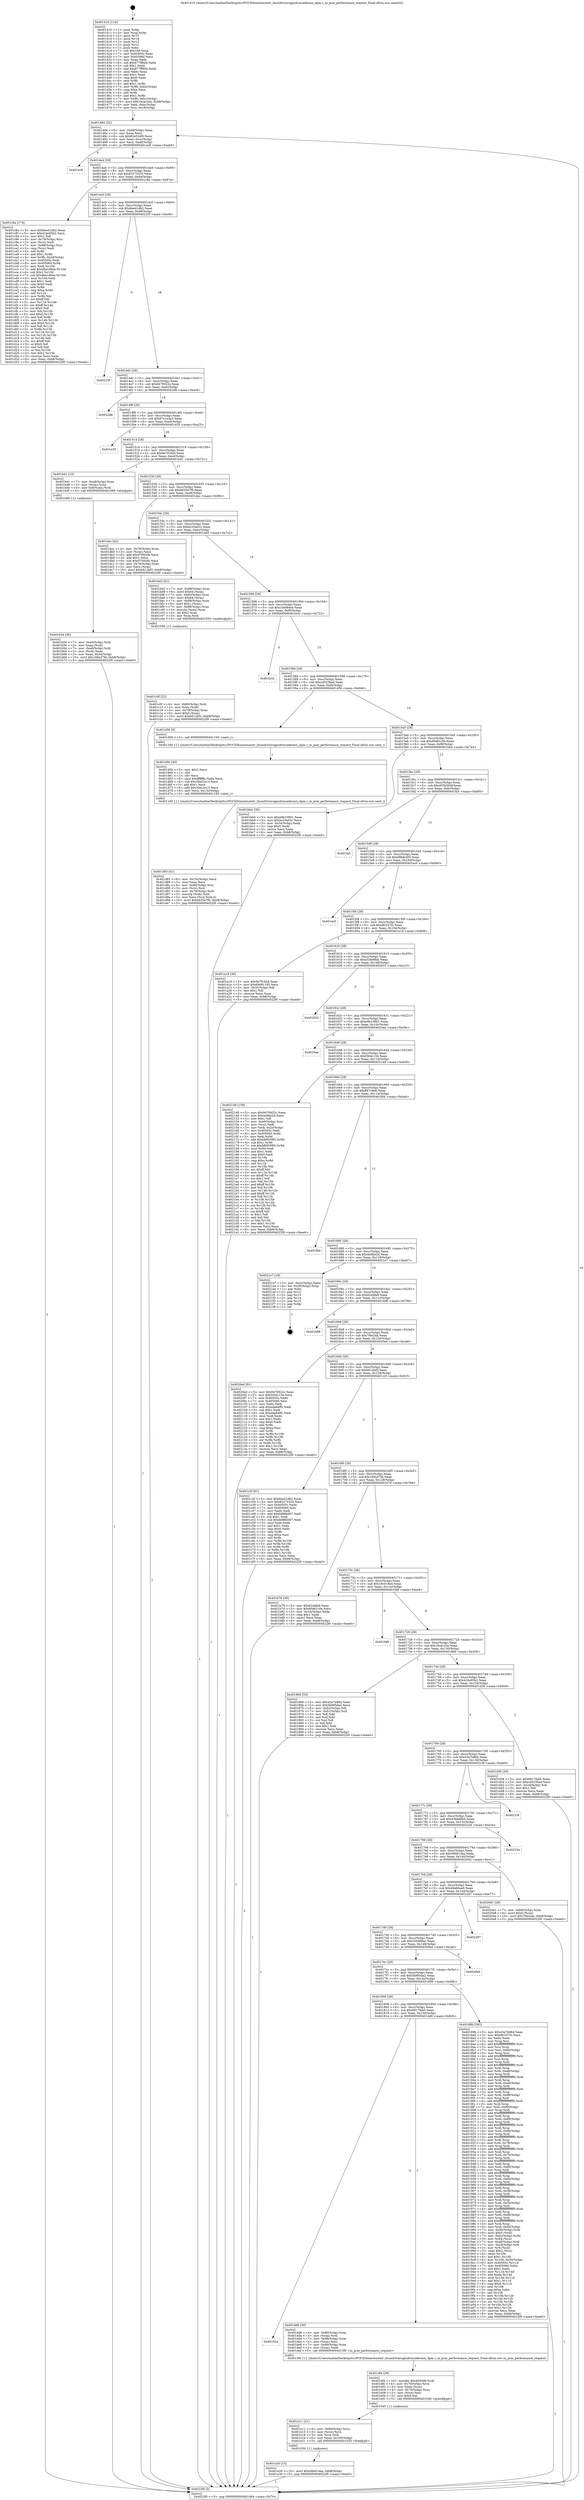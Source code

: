 digraph "0x401410" {
  label = "0x401410 (/mnt/c/Users/mathe/Desktop/tcc/POCII/binaries/extr_linuxdriversgpudrmradeonni_dpm.c_ni_pcie_performance_request_Final-ollvm.out::main(0))"
  labelloc = "t"
  node[shape=record]

  Entry [label="",width=0.3,height=0.3,shape=circle,fillcolor=black,style=filled]
  "0x401484" [label="{
     0x401484 [32]\l
     | [instrs]\l
     &nbsp;&nbsp;0x401484 \<+6\>: mov -0xb8(%rbp),%eax\l
     &nbsp;&nbsp;0x40148a \<+2\>: mov %eax,%ecx\l
     &nbsp;&nbsp;0x40148c \<+6\>: sub $0x82a534f0,%ecx\l
     &nbsp;&nbsp;0x401492 \<+6\>: mov %eax,-0xcc(%rbp)\l
     &nbsp;&nbsp;0x401498 \<+6\>: mov %ecx,-0xd0(%rbp)\l
     &nbsp;&nbsp;0x40149e \<+6\>: je 0000000000401ec8 \<main+0xab8\>\l
  }"]
  "0x401ec8" [label="{
     0x401ec8\l
  }", style=dashed]
  "0x4014a4" [label="{
     0x4014a4 [28]\l
     | [instrs]\l
     &nbsp;&nbsp;0x4014a4 \<+5\>: jmp 00000000004014a9 \<main+0x99\>\l
     &nbsp;&nbsp;0x4014a9 \<+6\>: mov -0xcc(%rbp),%eax\l
     &nbsp;&nbsp;0x4014af \<+5\>: sub $0x83275333,%eax\l
     &nbsp;&nbsp;0x4014b4 \<+6\>: mov %eax,-0xd4(%rbp)\l
     &nbsp;&nbsp;0x4014ba \<+6\>: je 0000000000401c8a \<main+0x87a\>\l
  }"]
  Exit [label="",width=0.3,height=0.3,shape=circle,fillcolor=black,style=filled,peripheries=2]
  "0x401c8a" [label="{
     0x401c8a [174]\l
     | [instrs]\l
     &nbsp;&nbsp;0x401c8a \<+5\>: mov $0x8ee41db2,%eax\l
     &nbsp;&nbsp;0x401c8f \<+5\>: mov $0x424e95b2,%ecx\l
     &nbsp;&nbsp;0x401c94 \<+2\>: mov $0x1,%dl\l
     &nbsp;&nbsp;0x401c96 \<+4\>: mov -0x78(%rbp),%rsi\l
     &nbsp;&nbsp;0x401c9a \<+2\>: mov (%rsi),%edi\l
     &nbsp;&nbsp;0x401c9c \<+7\>: mov -0x88(%rbp),%rsi\l
     &nbsp;&nbsp;0x401ca3 \<+2\>: cmp (%rsi),%edi\l
     &nbsp;&nbsp;0x401ca5 \<+4\>: setl %r8b\l
     &nbsp;&nbsp;0x401ca9 \<+4\>: and $0x1,%r8b\l
     &nbsp;&nbsp;0x401cad \<+4\>: mov %r8b,-0x2d(%rbp)\l
     &nbsp;&nbsp;0x401cb1 \<+7\>: mov 0x40505c,%edi\l
     &nbsp;&nbsp;0x401cb8 \<+8\>: mov 0x405060,%r9d\l
     &nbsp;&nbsp;0x401cc0 \<+3\>: mov %edi,%r10d\l
     &nbsp;&nbsp;0x401cc3 \<+7\>: add $0xdbe1d6ee,%r10d\l
     &nbsp;&nbsp;0x401cca \<+4\>: sub $0x1,%r10d\l
     &nbsp;&nbsp;0x401cce \<+7\>: sub $0xdbe1d6ee,%r10d\l
     &nbsp;&nbsp;0x401cd5 \<+4\>: imul %r10d,%edi\l
     &nbsp;&nbsp;0x401cd9 \<+3\>: and $0x1,%edi\l
     &nbsp;&nbsp;0x401cdc \<+3\>: cmp $0x0,%edi\l
     &nbsp;&nbsp;0x401cdf \<+4\>: sete %r8b\l
     &nbsp;&nbsp;0x401ce3 \<+4\>: cmp $0xa,%r9d\l
     &nbsp;&nbsp;0x401ce7 \<+4\>: setl %r11b\l
     &nbsp;&nbsp;0x401ceb \<+3\>: mov %r8b,%bl\l
     &nbsp;&nbsp;0x401cee \<+3\>: xor $0xff,%bl\l
     &nbsp;&nbsp;0x401cf1 \<+3\>: mov %r11b,%r14b\l
     &nbsp;&nbsp;0x401cf4 \<+4\>: xor $0xff,%r14b\l
     &nbsp;&nbsp;0x401cf8 \<+3\>: xor $0x0,%dl\l
     &nbsp;&nbsp;0x401cfb \<+3\>: mov %bl,%r15b\l
     &nbsp;&nbsp;0x401cfe \<+4\>: and $0x0,%r15b\l
     &nbsp;&nbsp;0x401d02 \<+3\>: and %dl,%r8b\l
     &nbsp;&nbsp;0x401d05 \<+3\>: mov %r14b,%r12b\l
     &nbsp;&nbsp;0x401d08 \<+4\>: and $0x0,%r12b\l
     &nbsp;&nbsp;0x401d0c \<+3\>: and %dl,%r11b\l
     &nbsp;&nbsp;0x401d0f \<+3\>: or %r8b,%r15b\l
     &nbsp;&nbsp;0x401d12 \<+3\>: or %r11b,%r12b\l
     &nbsp;&nbsp;0x401d15 \<+3\>: xor %r12b,%r15b\l
     &nbsp;&nbsp;0x401d18 \<+3\>: or %r14b,%bl\l
     &nbsp;&nbsp;0x401d1b \<+3\>: xor $0xff,%bl\l
     &nbsp;&nbsp;0x401d1e \<+3\>: or $0x0,%dl\l
     &nbsp;&nbsp;0x401d21 \<+2\>: and %dl,%bl\l
     &nbsp;&nbsp;0x401d23 \<+3\>: or %bl,%r15b\l
     &nbsp;&nbsp;0x401d26 \<+4\>: test $0x1,%r15b\l
     &nbsp;&nbsp;0x401d2a \<+3\>: cmovne %ecx,%eax\l
     &nbsp;&nbsp;0x401d2d \<+6\>: mov %eax,-0xb8(%rbp)\l
     &nbsp;&nbsp;0x401d33 \<+5\>: jmp 00000000004022f0 \<main+0xee0\>\l
  }"]
  "0x4014c0" [label="{
     0x4014c0 [28]\l
     | [instrs]\l
     &nbsp;&nbsp;0x4014c0 \<+5\>: jmp 00000000004014c5 \<main+0xb5\>\l
     &nbsp;&nbsp;0x4014c5 \<+6\>: mov -0xcc(%rbp),%eax\l
     &nbsp;&nbsp;0x4014cb \<+5\>: sub $0x8ee41db2,%eax\l
     &nbsp;&nbsp;0x4014d0 \<+6\>: mov %eax,-0xd8(%rbp)\l
     &nbsp;&nbsp;0x4014d6 \<+6\>: je 000000000040225f \<main+0xe4f\>\l
  }"]
  "0x401e26" [label="{
     0x401e26 [15]\l
     | [instrs]\l
     &nbsp;&nbsp;0x401e26 \<+10\>: movl $0x48b614aa,-0xb8(%rbp)\l
     &nbsp;&nbsp;0x401e30 \<+5\>: jmp 00000000004022f0 \<main+0xee0\>\l
  }"]
  "0x40225f" [label="{
     0x40225f\l
  }", style=dashed]
  "0x4014dc" [label="{
     0x4014dc [28]\l
     | [instrs]\l
     &nbsp;&nbsp;0x4014dc \<+5\>: jmp 00000000004014e1 \<main+0xd1\>\l
     &nbsp;&nbsp;0x4014e1 \<+6\>: mov -0xcc(%rbp),%eax\l
     &nbsp;&nbsp;0x4014e7 \<+5\>: sub $0x9476922c,%eax\l
     &nbsp;&nbsp;0x4014ec \<+6\>: mov %eax,-0xdc(%rbp)\l
     &nbsp;&nbsp;0x4014f2 \<+6\>: je 00000000004022d8 \<main+0xec8\>\l
  }"]
  "0x401e11" [label="{
     0x401e11 [21]\l
     | [instrs]\l
     &nbsp;&nbsp;0x401e11 \<+4\>: mov -0x80(%rbp),%rcx\l
     &nbsp;&nbsp;0x401e15 \<+3\>: mov (%rcx),%rcx\l
     &nbsp;&nbsp;0x401e18 \<+3\>: mov %rcx,%rdi\l
     &nbsp;&nbsp;0x401e1b \<+6\>: mov %eax,-0x160(%rbp)\l
     &nbsp;&nbsp;0x401e21 \<+5\>: call 0000000000401030 \<free@plt\>\l
     | [calls]\l
     &nbsp;&nbsp;0x401030 \{1\} (unknown)\l
  }"]
  "0x4022d8" [label="{
     0x4022d8\l
  }", style=dashed]
  "0x4014f8" [label="{
     0x4014f8 [28]\l
     | [instrs]\l
     &nbsp;&nbsp;0x4014f8 \<+5\>: jmp 00000000004014fd \<main+0xed\>\l
     &nbsp;&nbsp;0x4014fd \<+6\>: mov -0xcc(%rbp),%eax\l
     &nbsp;&nbsp;0x401503 \<+5\>: sub $0x97e1e4a3,%eax\l
     &nbsp;&nbsp;0x401508 \<+6\>: mov %eax,-0xe0(%rbp)\l
     &nbsp;&nbsp;0x40150e \<+6\>: je 0000000000401e35 \<main+0xa25\>\l
  }"]
  "0x401df4" [label="{
     0x401df4 [29]\l
     | [instrs]\l
     &nbsp;&nbsp;0x401df4 \<+10\>: movabs $0x4030d6,%rdi\l
     &nbsp;&nbsp;0x401dfe \<+4\>: mov -0x70(%rbp),%rcx\l
     &nbsp;&nbsp;0x401e02 \<+2\>: mov %eax,(%rcx)\l
     &nbsp;&nbsp;0x401e04 \<+4\>: mov -0x70(%rbp),%rcx\l
     &nbsp;&nbsp;0x401e08 \<+2\>: mov (%rcx),%esi\l
     &nbsp;&nbsp;0x401e0a \<+2\>: mov $0x0,%al\l
     &nbsp;&nbsp;0x401e0c \<+5\>: call 0000000000401040 \<printf@plt\>\l
     | [calls]\l
     &nbsp;&nbsp;0x401040 \{1\} (unknown)\l
  }"]
  "0x401e35" [label="{
     0x401e35\l
  }", style=dashed]
  "0x401514" [label="{
     0x401514 [28]\l
     | [instrs]\l
     &nbsp;&nbsp;0x401514 \<+5\>: jmp 0000000000401519 \<main+0x109\>\l
     &nbsp;&nbsp;0x401519 \<+6\>: mov -0xcc(%rbp),%eax\l
     &nbsp;&nbsp;0x40151f \<+5\>: sub $0x9e7f182d,%eax\l
     &nbsp;&nbsp;0x401524 \<+6\>: mov %eax,-0xe4(%rbp)\l
     &nbsp;&nbsp;0x40152a \<+6\>: je 0000000000401b41 \<main+0x731\>\l
  }"]
  "0x401824" [label="{
     0x401824\l
  }", style=dashed]
  "0x401b41" [label="{
     0x401b41 [19]\l
     | [instrs]\l
     &nbsp;&nbsp;0x401b41 \<+7\>: mov -0xa8(%rbp),%rax\l
     &nbsp;&nbsp;0x401b48 \<+3\>: mov (%rax),%rax\l
     &nbsp;&nbsp;0x401b4b \<+4\>: mov 0x8(%rax),%rdi\l
     &nbsp;&nbsp;0x401b4f \<+5\>: call 0000000000401060 \<atoi@plt\>\l
     | [calls]\l
     &nbsp;&nbsp;0x401060 \{1\} (unknown)\l
  }"]
  "0x401530" [label="{
     0x401530 [28]\l
     | [instrs]\l
     &nbsp;&nbsp;0x401530 \<+5\>: jmp 0000000000401535 \<main+0x125\>\l
     &nbsp;&nbsp;0x401535 \<+6\>: mov -0xcc(%rbp),%eax\l
     &nbsp;&nbsp;0x40153b \<+5\>: sub $0xb635a7f9,%eax\l
     &nbsp;&nbsp;0x401540 \<+6\>: mov %eax,-0xe8(%rbp)\l
     &nbsp;&nbsp;0x401546 \<+6\>: je 0000000000401dac \<main+0x99c\>\l
  }"]
  "0x401dd6" [label="{
     0x401dd6 [30]\l
     | [instrs]\l
     &nbsp;&nbsp;0x401dd6 \<+4\>: mov -0x80(%rbp),%rax\l
     &nbsp;&nbsp;0x401dda \<+3\>: mov (%rax),%rdi\l
     &nbsp;&nbsp;0x401ddd \<+7\>: mov -0x98(%rbp),%rax\l
     &nbsp;&nbsp;0x401de4 \<+2\>: mov (%rax),%esi\l
     &nbsp;&nbsp;0x401de6 \<+7\>: mov -0x90(%rbp),%rax\l
     &nbsp;&nbsp;0x401ded \<+2\>: mov (%rax),%edx\l
     &nbsp;&nbsp;0x401def \<+5\>: call 00000000004013f0 \<ni_pcie_performance_request\>\l
     | [calls]\l
     &nbsp;&nbsp;0x4013f0 \{1\} (/mnt/c/Users/mathe/Desktop/tcc/POCII/binaries/extr_linuxdriversgpudrmradeonni_dpm.c_ni_pcie_performance_request_Final-ollvm.out::ni_pcie_performance_request)\l
  }"]
  "0x401dac" [label="{
     0x401dac [42]\l
     | [instrs]\l
     &nbsp;&nbsp;0x401dac \<+4\>: mov -0x78(%rbp),%rax\l
     &nbsp;&nbsp;0x401db0 \<+2\>: mov (%rax),%ecx\l
     &nbsp;&nbsp;0x401db2 \<+6\>: add $0x9700c0b,%ecx\l
     &nbsp;&nbsp;0x401db8 \<+3\>: add $0x1,%ecx\l
     &nbsp;&nbsp;0x401dbb \<+6\>: sub $0x9700c0b,%ecx\l
     &nbsp;&nbsp;0x401dc1 \<+4\>: mov -0x78(%rbp),%rax\l
     &nbsp;&nbsp;0x401dc5 \<+2\>: mov %ecx,(%rax)\l
     &nbsp;&nbsp;0x401dc7 \<+10\>: movl $0xb612bf3,-0xb8(%rbp)\l
     &nbsp;&nbsp;0x401dd1 \<+5\>: jmp 00000000004022f0 \<main+0xee0\>\l
  }"]
  "0x40154c" [label="{
     0x40154c [28]\l
     | [instrs]\l
     &nbsp;&nbsp;0x40154c \<+5\>: jmp 0000000000401551 \<main+0x141\>\l
     &nbsp;&nbsp;0x401551 \<+6\>: mov -0xcc(%rbp),%eax\l
     &nbsp;&nbsp;0x401557 \<+5\>: sub $0xbc20a02c,%eax\l
     &nbsp;&nbsp;0x40155c \<+6\>: mov %eax,-0xec(%rbp)\l
     &nbsp;&nbsp;0x401562 \<+6\>: je 0000000000401bd2 \<main+0x7c2\>\l
  }"]
  "0x401d83" [label="{
     0x401d83 [41]\l
     | [instrs]\l
     &nbsp;&nbsp;0x401d83 \<+6\>: mov -0x15c(%rbp),%ecx\l
     &nbsp;&nbsp;0x401d89 \<+3\>: imul %eax,%ecx\l
     &nbsp;&nbsp;0x401d8c \<+4\>: mov -0x80(%rbp),%rsi\l
     &nbsp;&nbsp;0x401d90 \<+3\>: mov (%rsi),%rsi\l
     &nbsp;&nbsp;0x401d93 \<+4\>: mov -0x78(%rbp),%rdi\l
     &nbsp;&nbsp;0x401d97 \<+3\>: movslq (%rdi),%rdi\l
     &nbsp;&nbsp;0x401d9a \<+3\>: mov %ecx,(%rsi,%rdi,4)\l
     &nbsp;&nbsp;0x401d9d \<+10\>: movl $0xb635a7f9,-0xb8(%rbp)\l
     &nbsp;&nbsp;0x401da7 \<+5\>: jmp 00000000004022f0 \<main+0xee0\>\l
  }"]
  "0x401bd2" [label="{
     0x401bd2 [61]\l
     | [instrs]\l
     &nbsp;&nbsp;0x401bd2 \<+7\>: mov -0x98(%rbp),%rax\l
     &nbsp;&nbsp;0x401bd9 \<+6\>: movl $0x64,(%rax)\l
     &nbsp;&nbsp;0x401bdf \<+7\>: mov -0x90(%rbp),%rax\l
     &nbsp;&nbsp;0x401be6 \<+6\>: movl $0x64,(%rax)\l
     &nbsp;&nbsp;0x401bec \<+7\>: mov -0x88(%rbp),%rax\l
     &nbsp;&nbsp;0x401bf3 \<+6\>: movl $0x1,(%rax)\l
     &nbsp;&nbsp;0x401bf9 \<+7\>: mov -0x88(%rbp),%rax\l
     &nbsp;&nbsp;0x401c00 \<+3\>: movslq (%rax),%rax\l
     &nbsp;&nbsp;0x401c03 \<+4\>: shl $0x2,%rax\l
     &nbsp;&nbsp;0x401c07 \<+3\>: mov %rax,%rdi\l
     &nbsp;&nbsp;0x401c0a \<+5\>: call 0000000000401050 \<malloc@plt\>\l
     | [calls]\l
     &nbsp;&nbsp;0x401050 \{1\} (unknown)\l
  }"]
  "0x401568" [label="{
     0x401568 [28]\l
     | [instrs]\l
     &nbsp;&nbsp;0x401568 \<+5\>: jmp 000000000040156d \<main+0x15d\>\l
     &nbsp;&nbsp;0x40156d \<+6\>: mov -0xcc(%rbp),%eax\l
     &nbsp;&nbsp;0x401573 \<+5\>: sub $0xc3d084ee,%eax\l
     &nbsp;&nbsp;0x401578 \<+6\>: mov %eax,-0xf0(%rbp)\l
     &nbsp;&nbsp;0x40157e \<+6\>: je 0000000000401b32 \<main+0x722\>\l
  }"]
  "0x401d5b" [label="{
     0x401d5b [40]\l
     | [instrs]\l
     &nbsp;&nbsp;0x401d5b \<+5\>: mov $0x2,%ecx\l
     &nbsp;&nbsp;0x401d60 \<+1\>: cltd\l
     &nbsp;&nbsp;0x401d61 \<+2\>: idiv %ecx\l
     &nbsp;&nbsp;0x401d63 \<+6\>: imul $0xfffffffe,%edx,%ecx\l
     &nbsp;&nbsp;0x401d69 \<+6\>: sub $0x30ec2e13,%ecx\l
     &nbsp;&nbsp;0x401d6f \<+3\>: add $0x1,%ecx\l
     &nbsp;&nbsp;0x401d72 \<+6\>: add $0x30ec2e13,%ecx\l
     &nbsp;&nbsp;0x401d78 \<+6\>: mov %ecx,-0x15c(%rbp)\l
     &nbsp;&nbsp;0x401d7e \<+5\>: call 0000000000401160 \<next_i\>\l
     | [calls]\l
     &nbsp;&nbsp;0x401160 \{1\} (/mnt/c/Users/mathe/Desktop/tcc/POCII/binaries/extr_linuxdriversgpudrmradeonni_dpm.c_ni_pcie_performance_request_Final-ollvm.out::next_i)\l
  }"]
  "0x401b32" [label="{
     0x401b32\l
  }", style=dashed]
  "0x401584" [label="{
     0x401584 [28]\l
     | [instrs]\l
     &nbsp;&nbsp;0x401584 \<+5\>: jmp 0000000000401589 \<main+0x179\>\l
     &nbsp;&nbsp;0x401589 \<+6\>: mov -0xcc(%rbp),%eax\l
     &nbsp;&nbsp;0x40158f \<+5\>: sub $0xcd5236a4,%eax\l
     &nbsp;&nbsp;0x401594 \<+6\>: mov %eax,-0xf4(%rbp)\l
     &nbsp;&nbsp;0x40159a \<+6\>: je 0000000000401d56 \<main+0x946\>\l
  }"]
  "0x401c0f" [label="{
     0x401c0f [32]\l
     | [instrs]\l
     &nbsp;&nbsp;0x401c0f \<+4\>: mov -0x80(%rbp),%rdi\l
     &nbsp;&nbsp;0x401c13 \<+3\>: mov %rax,(%rdi)\l
     &nbsp;&nbsp;0x401c16 \<+4\>: mov -0x78(%rbp),%rax\l
     &nbsp;&nbsp;0x401c1a \<+6\>: movl $0x0,(%rax)\l
     &nbsp;&nbsp;0x401c20 \<+10\>: movl $0xb612bf3,-0xb8(%rbp)\l
     &nbsp;&nbsp;0x401c2a \<+5\>: jmp 00000000004022f0 \<main+0xee0\>\l
  }"]
  "0x401d56" [label="{
     0x401d56 [5]\l
     | [instrs]\l
     &nbsp;&nbsp;0x401d56 \<+5\>: call 0000000000401160 \<next_i\>\l
     | [calls]\l
     &nbsp;&nbsp;0x401160 \{1\} (/mnt/c/Users/mathe/Desktop/tcc/POCII/binaries/extr_linuxdriversgpudrmradeonni_dpm.c_ni_pcie_performance_request_Final-ollvm.out::next_i)\l
  }"]
  "0x4015a0" [label="{
     0x4015a0 [28]\l
     | [instrs]\l
     &nbsp;&nbsp;0x4015a0 \<+5\>: jmp 00000000004015a5 \<main+0x195\>\l
     &nbsp;&nbsp;0x4015a5 \<+6\>: mov -0xcc(%rbp),%eax\l
     &nbsp;&nbsp;0x4015ab \<+5\>: sub $0xd0d61c0e,%eax\l
     &nbsp;&nbsp;0x4015b0 \<+6\>: mov %eax,-0xf8(%rbp)\l
     &nbsp;&nbsp;0x4015b6 \<+6\>: je 0000000000401bb4 \<main+0x7a4\>\l
  }"]
  "0x401b54" [label="{
     0x401b54 [36]\l
     | [instrs]\l
     &nbsp;&nbsp;0x401b54 \<+7\>: mov -0xa0(%rbp),%rdi\l
     &nbsp;&nbsp;0x401b5b \<+2\>: mov %eax,(%rdi)\l
     &nbsp;&nbsp;0x401b5d \<+7\>: mov -0xa0(%rbp),%rdi\l
     &nbsp;&nbsp;0x401b64 \<+2\>: mov (%rdi),%eax\l
     &nbsp;&nbsp;0x401b66 \<+3\>: mov %eax,-0x34(%rbp)\l
     &nbsp;&nbsp;0x401b69 \<+10\>: movl $0x168a37fd,-0xb8(%rbp)\l
     &nbsp;&nbsp;0x401b73 \<+5\>: jmp 00000000004022f0 \<main+0xee0\>\l
  }"]
  "0x401bb4" [label="{
     0x401bb4 [30]\l
     | [instrs]\l
     &nbsp;&nbsp;0x401bb4 \<+5\>: mov $0xe9b10801,%eax\l
     &nbsp;&nbsp;0x401bb9 \<+5\>: mov $0xbc20a02c,%ecx\l
     &nbsp;&nbsp;0x401bbe \<+3\>: mov -0x34(%rbp),%edx\l
     &nbsp;&nbsp;0x401bc1 \<+3\>: cmp $0x0,%edx\l
     &nbsp;&nbsp;0x401bc4 \<+3\>: cmove %ecx,%eax\l
     &nbsp;&nbsp;0x401bc7 \<+6\>: mov %eax,-0xb8(%rbp)\l
     &nbsp;&nbsp;0x401bcd \<+5\>: jmp 00000000004022f0 \<main+0xee0\>\l
  }"]
  "0x4015bc" [label="{
     0x4015bc [28]\l
     | [instrs]\l
     &nbsp;&nbsp;0x4015bc \<+5\>: jmp 00000000004015c1 \<main+0x1b1\>\l
     &nbsp;&nbsp;0x4015c1 \<+6\>: mov -0xcc(%rbp),%eax\l
     &nbsp;&nbsp;0x4015c7 \<+5\>: sub $0xd55b504f,%eax\l
     &nbsp;&nbsp;0x4015cc \<+6\>: mov %eax,-0xfc(%rbp)\l
     &nbsp;&nbsp;0x4015d2 \<+6\>: je 0000000000401fa5 \<main+0xb95\>\l
  }"]
  "0x401808" [label="{
     0x401808 [28]\l
     | [instrs]\l
     &nbsp;&nbsp;0x401808 \<+5\>: jmp 000000000040180d \<main+0x3fd\>\l
     &nbsp;&nbsp;0x40180d \<+6\>: mov -0xcc(%rbp),%eax\l
     &nbsp;&nbsp;0x401813 \<+5\>: sub $0x6917feb0,%eax\l
     &nbsp;&nbsp;0x401818 \<+6\>: mov %eax,-0x150(%rbp)\l
     &nbsp;&nbsp;0x40181e \<+6\>: je 0000000000401dd6 \<main+0x9c6\>\l
  }"]
  "0x401fa5" [label="{
     0x401fa5\l
  }", style=dashed]
  "0x4015d8" [label="{
     0x4015d8 [28]\l
     | [instrs]\l
     &nbsp;&nbsp;0x4015d8 \<+5\>: jmp 00000000004015dd \<main+0x1cd\>\l
     &nbsp;&nbsp;0x4015dd \<+6\>: mov -0xcc(%rbp),%eax\l
     &nbsp;&nbsp;0x4015e3 \<+5\>: sub $0xd8bfe305,%eax\l
     &nbsp;&nbsp;0x4015e8 \<+6\>: mov %eax,-0x100(%rbp)\l
     &nbsp;&nbsp;0x4015ee \<+6\>: je 0000000000401ac0 \<main+0x6b0\>\l
  }"]
  "0x40189b" [label="{
     0x40189b [382]\l
     | [instrs]\l
     &nbsp;&nbsp;0x40189b \<+5\>: mov $0x43a7b884,%eax\l
     &nbsp;&nbsp;0x4018a0 \<+5\>: mov $0xdfc257fc,%ecx\l
     &nbsp;&nbsp;0x4018a5 \<+2\>: xor %edx,%edx\l
     &nbsp;&nbsp;0x4018a7 \<+3\>: mov %rsp,%rsi\l
     &nbsp;&nbsp;0x4018aa \<+4\>: add $0xfffffffffffffff0,%rsi\l
     &nbsp;&nbsp;0x4018ae \<+3\>: mov %rsi,%rsp\l
     &nbsp;&nbsp;0x4018b1 \<+7\>: mov %rsi,-0xb0(%rbp)\l
     &nbsp;&nbsp;0x4018b8 \<+3\>: mov %rsp,%rsi\l
     &nbsp;&nbsp;0x4018bb \<+4\>: add $0xfffffffffffffff0,%rsi\l
     &nbsp;&nbsp;0x4018bf \<+3\>: mov %rsi,%rsp\l
     &nbsp;&nbsp;0x4018c2 \<+3\>: mov %rsp,%rdi\l
     &nbsp;&nbsp;0x4018c5 \<+4\>: add $0xfffffffffffffff0,%rdi\l
     &nbsp;&nbsp;0x4018c9 \<+3\>: mov %rdi,%rsp\l
     &nbsp;&nbsp;0x4018cc \<+7\>: mov %rdi,-0xa8(%rbp)\l
     &nbsp;&nbsp;0x4018d3 \<+3\>: mov %rsp,%rdi\l
     &nbsp;&nbsp;0x4018d6 \<+4\>: add $0xfffffffffffffff0,%rdi\l
     &nbsp;&nbsp;0x4018da \<+3\>: mov %rdi,%rsp\l
     &nbsp;&nbsp;0x4018dd \<+7\>: mov %rdi,-0xa0(%rbp)\l
     &nbsp;&nbsp;0x4018e4 \<+3\>: mov %rsp,%rdi\l
     &nbsp;&nbsp;0x4018e7 \<+4\>: add $0xfffffffffffffff0,%rdi\l
     &nbsp;&nbsp;0x4018eb \<+3\>: mov %rdi,%rsp\l
     &nbsp;&nbsp;0x4018ee \<+7\>: mov %rdi,-0x98(%rbp)\l
     &nbsp;&nbsp;0x4018f5 \<+3\>: mov %rsp,%rdi\l
     &nbsp;&nbsp;0x4018f8 \<+4\>: add $0xfffffffffffffff0,%rdi\l
     &nbsp;&nbsp;0x4018fc \<+3\>: mov %rdi,%rsp\l
     &nbsp;&nbsp;0x4018ff \<+7\>: mov %rdi,-0x90(%rbp)\l
     &nbsp;&nbsp;0x401906 \<+3\>: mov %rsp,%rdi\l
     &nbsp;&nbsp;0x401909 \<+4\>: add $0xfffffffffffffff0,%rdi\l
     &nbsp;&nbsp;0x40190d \<+3\>: mov %rdi,%rsp\l
     &nbsp;&nbsp;0x401910 \<+7\>: mov %rdi,-0x88(%rbp)\l
     &nbsp;&nbsp;0x401917 \<+3\>: mov %rsp,%rdi\l
     &nbsp;&nbsp;0x40191a \<+4\>: add $0xfffffffffffffff0,%rdi\l
     &nbsp;&nbsp;0x40191e \<+3\>: mov %rdi,%rsp\l
     &nbsp;&nbsp;0x401921 \<+4\>: mov %rdi,-0x80(%rbp)\l
     &nbsp;&nbsp;0x401925 \<+3\>: mov %rsp,%rdi\l
     &nbsp;&nbsp;0x401928 \<+4\>: add $0xfffffffffffffff0,%rdi\l
     &nbsp;&nbsp;0x40192c \<+3\>: mov %rdi,%rsp\l
     &nbsp;&nbsp;0x40192f \<+4\>: mov %rdi,-0x78(%rbp)\l
     &nbsp;&nbsp;0x401933 \<+3\>: mov %rsp,%rdi\l
     &nbsp;&nbsp;0x401936 \<+4\>: add $0xfffffffffffffff0,%rdi\l
     &nbsp;&nbsp;0x40193a \<+3\>: mov %rdi,%rsp\l
     &nbsp;&nbsp;0x40193d \<+4\>: mov %rdi,-0x70(%rbp)\l
     &nbsp;&nbsp;0x401941 \<+3\>: mov %rsp,%rdi\l
     &nbsp;&nbsp;0x401944 \<+4\>: add $0xfffffffffffffff0,%rdi\l
     &nbsp;&nbsp;0x401948 \<+3\>: mov %rdi,%rsp\l
     &nbsp;&nbsp;0x40194b \<+4\>: mov %rdi,-0x68(%rbp)\l
     &nbsp;&nbsp;0x40194f \<+3\>: mov %rsp,%rdi\l
     &nbsp;&nbsp;0x401952 \<+4\>: add $0xfffffffffffffff0,%rdi\l
     &nbsp;&nbsp;0x401956 \<+3\>: mov %rdi,%rsp\l
     &nbsp;&nbsp;0x401959 \<+4\>: mov %rdi,-0x60(%rbp)\l
     &nbsp;&nbsp;0x40195d \<+3\>: mov %rsp,%rdi\l
     &nbsp;&nbsp;0x401960 \<+4\>: add $0xfffffffffffffff0,%rdi\l
     &nbsp;&nbsp;0x401964 \<+3\>: mov %rdi,%rsp\l
     &nbsp;&nbsp;0x401967 \<+4\>: mov %rdi,-0x58(%rbp)\l
     &nbsp;&nbsp;0x40196b \<+3\>: mov %rsp,%rdi\l
     &nbsp;&nbsp;0x40196e \<+4\>: add $0xfffffffffffffff0,%rdi\l
     &nbsp;&nbsp;0x401972 \<+3\>: mov %rdi,%rsp\l
     &nbsp;&nbsp;0x401975 \<+4\>: mov %rdi,-0x50(%rbp)\l
     &nbsp;&nbsp;0x401979 \<+3\>: mov %rsp,%rdi\l
     &nbsp;&nbsp;0x40197c \<+4\>: add $0xfffffffffffffff0,%rdi\l
     &nbsp;&nbsp;0x401980 \<+3\>: mov %rdi,%rsp\l
     &nbsp;&nbsp;0x401983 \<+4\>: mov %rdi,-0x48(%rbp)\l
     &nbsp;&nbsp;0x401987 \<+3\>: mov %rsp,%rdi\l
     &nbsp;&nbsp;0x40198a \<+4\>: add $0xfffffffffffffff0,%rdi\l
     &nbsp;&nbsp;0x40198e \<+3\>: mov %rdi,%rsp\l
     &nbsp;&nbsp;0x401991 \<+4\>: mov %rdi,-0x40(%rbp)\l
     &nbsp;&nbsp;0x401995 \<+7\>: mov -0xb0(%rbp),%rdi\l
     &nbsp;&nbsp;0x40199c \<+6\>: movl $0x0,(%rdi)\l
     &nbsp;&nbsp;0x4019a2 \<+7\>: mov -0xbc(%rbp),%r8d\l
     &nbsp;&nbsp;0x4019a9 \<+3\>: mov %r8d,(%rsi)\l
     &nbsp;&nbsp;0x4019ac \<+7\>: mov -0xa8(%rbp),%rdi\l
     &nbsp;&nbsp;0x4019b3 \<+7\>: mov -0xc8(%rbp),%r9\l
     &nbsp;&nbsp;0x4019ba \<+3\>: mov %r9,(%rdi)\l
     &nbsp;&nbsp;0x4019bd \<+3\>: cmpl $0x2,(%rsi)\l
     &nbsp;&nbsp;0x4019c0 \<+4\>: setne %r10b\l
     &nbsp;&nbsp;0x4019c4 \<+4\>: and $0x1,%r10b\l
     &nbsp;&nbsp;0x4019c8 \<+4\>: mov %r10b,-0x35(%rbp)\l
     &nbsp;&nbsp;0x4019cc \<+8\>: mov 0x40505c,%r11d\l
     &nbsp;&nbsp;0x4019d4 \<+7\>: mov 0x405060,%ebx\l
     &nbsp;&nbsp;0x4019db \<+3\>: sub $0x1,%edx\l
     &nbsp;&nbsp;0x4019de \<+3\>: mov %r11d,%r14d\l
     &nbsp;&nbsp;0x4019e1 \<+3\>: add %edx,%r14d\l
     &nbsp;&nbsp;0x4019e4 \<+4\>: imul %r14d,%r11d\l
     &nbsp;&nbsp;0x4019e8 \<+4\>: and $0x1,%r11d\l
     &nbsp;&nbsp;0x4019ec \<+4\>: cmp $0x0,%r11d\l
     &nbsp;&nbsp;0x4019f0 \<+4\>: sete %r10b\l
     &nbsp;&nbsp;0x4019f4 \<+3\>: cmp $0xa,%ebx\l
     &nbsp;&nbsp;0x4019f7 \<+4\>: setl %r15b\l
     &nbsp;&nbsp;0x4019fb \<+3\>: mov %r10b,%r12b\l
     &nbsp;&nbsp;0x4019fe \<+3\>: and %r15b,%r12b\l
     &nbsp;&nbsp;0x401a01 \<+3\>: xor %r15b,%r10b\l
     &nbsp;&nbsp;0x401a04 \<+3\>: or %r10b,%r12b\l
     &nbsp;&nbsp;0x401a07 \<+4\>: test $0x1,%r12b\l
     &nbsp;&nbsp;0x401a0b \<+3\>: cmovne %ecx,%eax\l
     &nbsp;&nbsp;0x401a0e \<+6\>: mov %eax,-0xb8(%rbp)\l
     &nbsp;&nbsp;0x401a14 \<+5\>: jmp 00000000004022f0 \<main+0xee0\>\l
  }"]
  "0x401ac0" [label="{
     0x401ac0\l
  }", style=dashed]
  "0x4015f4" [label="{
     0x4015f4 [28]\l
     | [instrs]\l
     &nbsp;&nbsp;0x4015f4 \<+5\>: jmp 00000000004015f9 \<main+0x1e9\>\l
     &nbsp;&nbsp;0x4015f9 \<+6\>: mov -0xcc(%rbp),%eax\l
     &nbsp;&nbsp;0x4015ff \<+5\>: sub $0xdfc257fc,%eax\l
     &nbsp;&nbsp;0x401604 \<+6\>: mov %eax,-0x104(%rbp)\l
     &nbsp;&nbsp;0x40160a \<+6\>: je 0000000000401a19 \<main+0x609\>\l
  }"]
  "0x4017ec" [label="{
     0x4017ec [28]\l
     | [instrs]\l
     &nbsp;&nbsp;0x4017ec \<+5\>: jmp 00000000004017f1 \<main+0x3e1\>\l
     &nbsp;&nbsp;0x4017f1 \<+6\>: mov -0xcc(%rbp),%eax\l
     &nbsp;&nbsp;0x4017f7 \<+5\>: sub $0x5b985da2,%eax\l
     &nbsp;&nbsp;0x4017fc \<+6\>: mov %eax,-0x14c(%rbp)\l
     &nbsp;&nbsp;0x401802 \<+6\>: je 000000000040189b \<main+0x48b\>\l
  }"]
  "0x401a19" [label="{
     0x401a19 [30]\l
     | [instrs]\l
     &nbsp;&nbsp;0x401a19 \<+5\>: mov $0x9e7f182d,%eax\l
     &nbsp;&nbsp;0x401a1e \<+5\>: mov $0x69d81185,%ecx\l
     &nbsp;&nbsp;0x401a23 \<+3\>: mov -0x35(%rbp),%dl\l
     &nbsp;&nbsp;0x401a26 \<+3\>: test $0x1,%dl\l
     &nbsp;&nbsp;0x401a29 \<+3\>: cmovne %ecx,%eax\l
     &nbsp;&nbsp;0x401a2c \<+6\>: mov %eax,-0xb8(%rbp)\l
     &nbsp;&nbsp;0x401a32 \<+5\>: jmp 00000000004022f0 \<main+0xee0\>\l
  }"]
  "0x401610" [label="{
     0x401610 [28]\l
     | [instrs]\l
     &nbsp;&nbsp;0x401610 \<+5\>: jmp 0000000000401615 \<main+0x205\>\l
     &nbsp;&nbsp;0x401615 \<+6\>: mov -0xcc(%rbp),%eax\l
     &nbsp;&nbsp;0x40161b \<+5\>: sub $0xe53b88dc,%eax\l
     &nbsp;&nbsp;0x401620 \<+6\>: mov %eax,-0x108(%rbp)\l
     &nbsp;&nbsp;0x401626 \<+6\>: je 0000000000402033 \<main+0xc23\>\l
  }"]
  "0x4020bd" [label="{
     0x4020bd\l
  }", style=dashed]
  "0x402033" [label="{
     0x402033\l
  }", style=dashed]
  "0x40162c" [label="{
     0x40162c [28]\l
     | [instrs]\l
     &nbsp;&nbsp;0x40162c \<+5\>: jmp 0000000000401631 \<main+0x221\>\l
     &nbsp;&nbsp;0x401631 \<+6\>: mov -0xcc(%rbp),%eax\l
     &nbsp;&nbsp;0x401637 \<+5\>: sub $0xe9b10801,%eax\l
     &nbsp;&nbsp;0x40163c \<+6\>: mov %eax,-0x10c(%rbp)\l
     &nbsp;&nbsp;0x401642 \<+6\>: je 00000000004020ae \<main+0xc9e\>\l
  }"]
  "0x4017d0" [label="{
     0x4017d0 [28]\l
     | [instrs]\l
     &nbsp;&nbsp;0x4017d0 \<+5\>: jmp 00000000004017d5 \<main+0x3c5\>\l
     &nbsp;&nbsp;0x4017d5 \<+6\>: mov -0xcc(%rbp),%eax\l
     &nbsp;&nbsp;0x4017db \<+5\>: sub $0x535d98ac,%eax\l
     &nbsp;&nbsp;0x4017e0 \<+6\>: mov %eax,-0x148(%rbp)\l
     &nbsp;&nbsp;0x4017e6 \<+6\>: je 00000000004020bd \<main+0xcad\>\l
  }"]
  "0x4020ae" [label="{
     0x4020ae\l
  }", style=dashed]
  "0x401648" [label="{
     0x401648 [28]\l
     | [instrs]\l
     &nbsp;&nbsp;0x401648 \<+5\>: jmp 000000000040164d \<main+0x23d\>\l
     &nbsp;&nbsp;0x40164d \<+6\>: mov -0xcc(%rbp),%eax\l
     &nbsp;&nbsp;0x401653 \<+5\>: sub $0xf304c134,%eax\l
     &nbsp;&nbsp;0x401658 \<+6\>: mov %eax,-0x110(%rbp)\l
     &nbsp;&nbsp;0x40165e \<+6\>: je 0000000000402148 \<main+0xd38\>\l
  }"]
  "0x402287" [label="{
     0x402287\l
  }", style=dashed]
  "0x402148" [label="{
     0x402148 [159]\l
     | [instrs]\l
     &nbsp;&nbsp;0x402148 \<+5\>: mov $0x9476922c,%eax\l
     &nbsp;&nbsp;0x40214d \<+5\>: mov $0x4e8bb2d,%ecx\l
     &nbsp;&nbsp;0x402152 \<+2\>: mov $0x1,%dl\l
     &nbsp;&nbsp;0x402154 \<+7\>: mov -0xb0(%rbp),%rsi\l
     &nbsp;&nbsp;0x40215b \<+2\>: mov (%rsi),%edi\l
     &nbsp;&nbsp;0x40215d \<+3\>: mov %edi,-0x2c(%rbp)\l
     &nbsp;&nbsp;0x402160 \<+7\>: mov 0x40505c,%edi\l
     &nbsp;&nbsp;0x402167 \<+8\>: mov 0x405060,%r8d\l
     &nbsp;&nbsp;0x40216f \<+3\>: mov %edi,%r9d\l
     &nbsp;&nbsp;0x402172 \<+7\>: add $0xb8955f85,%r9d\l
     &nbsp;&nbsp;0x402179 \<+4\>: sub $0x1,%r9d\l
     &nbsp;&nbsp;0x40217d \<+7\>: sub $0xb8955f85,%r9d\l
     &nbsp;&nbsp;0x402184 \<+4\>: imul %r9d,%edi\l
     &nbsp;&nbsp;0x402188 \<+3\>: and $0x1,%edi\l
     &nbsp;&nbsp;0x40218b \<+3\>: cmp $0x0,%edi\l
     &nbsp;&nbsp;0x40218e \<+4\>: sete %r10b\l
     &nbsp;&nbsp;0x402192 \<+4\>: cmp $0xa,%r8d\l
     &nbsp;&nbsp;0x402196 \<+4\>: setl %r11b\l
     &nbsp;&nbsp;0x40219a \<+3\>: mov %r10b,%bl\l
     &nbsp;&nbsp;0x40219d \<+3\>: xor $0xff,%bl\l
     &nbsp;&nbsp;0x4021a0 \<+3\>: mov %r11b,%r14b\l
     &nbsp;&nbsp;0x4021a3 \<+4\>: xor $0xff,%r14b\l
     &nbsp;&nbsp;0x4021a7 \<+3\>: xor $0x1,%dl\l
     &nbsp;&nbsp;0x4021aa \<+3\>: mov %bl,%r15b\l
     &nbsp;&nbsp;0x4021ad \<+4\>: and $0xff,%r15b\l
     &nbsp;&nbsp;0x4021b1 \<+3\>: and %dl,%r10b\l
     &nbsp;&nbsp;0x4021b4 \<+3\>: mov %r14b,%r12b\l
     &nbsp;&nbsp;0x4021b7 \<+4\>: and $0xff,%r12b\l
     &nbsp;&nbsp;0x4021bb \<+3\>: and %dl,%r11b\l
     &nbsp;&nbsp;0x4021be \<+3\>: or %r10b,%r15b\l
     &nbsp;&nbsp;0x4021c1 \<+3\>: or %r11b,%r12b\l
     &nbsp;&nbsp;0x4021c4 \<+3\>: xor %r12b,%r15b\l
     &nbsp;&nbsp;0x4021c7 \<+3\>: or %r14b,%bl\l
     &nbsp;&nbsp;0x4021ca \<+3\>: xor $0xff,%bl\l
     &nbsp;&nbsp;0x4021cd \<+3\>: or $0x1,%dl\l
     &nbsp;&nbsp;0x4021d0 \<+2\>: and %dl,%bl\l
     &nbsp;&nbsp;0x4021d2 \<+3\>: or %bl,%r15b\l
     &nbsp;&nbsp;0x4021d5 \<+4\>: test $0x1,%r15b\l
     &nbsp;&nbsp;0x4021d9 \<+3\>: cmovne %ecx,%eax\l
     &nbsp;&nbsp;0x4021dc \<+6\>: mov %eax,-0xb8(%rbp)\l
     &nbsp;&nbsp;0x4021e2 \<+5\>: jmp 00000000004022f0 \<main+0xee0\>\l
  }"]
  "0x401664" [label="{
     0x401664 [28]\l
     | [instrs]\l
     &nbsp;&nbsp;0x401664 \<+5\>: jmp 0000000000401669 \<main+0x259\>\l
     &nbsp;&nbsp;0x401669 \<+6\>: mov -0xcc(%rbp),%eax\l
     &nbsp;&nbsp;0x40166f \<+5\>: sub $0xff47c8e8,%eax\l
     &nbsp;&nbsp;0x401674 \<+6\>: mov %eax,-0x114(%rbp)\l
     &nbsp;&nbsp;0x40167a \<+6\>: je 0000000000401fb4 \<main+0xba4\>\l
  }"]
  "0x4017b4" [label="{
     0x4017b4 [28]\l
     | [instrs]\l
     &nbsp;&nbsp;0x4017b4 \<+5\>: jmp 00000000004017b9 \<main+0x3a9\>\l
     &nbsp;&nbsp;0x4017b9 \<+6\>: mov -0xcc(%rbp),%eax\l
     &nbsp;&nbsp;0x4017bf \<+5\>: sub $0x49a66aa9,%eax\l
     &nbsp;&nbsp;0x4017c4 \<+6\>: mov %eax,-0x144(%rbp)\l
     &nbsp;&nbsp;0x4017ca \<+6\>: je 0000000000402287 \<main+0xe77\>\l
  }"]
  "0x401fb4" [label="{
     0x401fb4\l
  }", style=dashed]
  "0x401680" [label="{
     0x401680 [28]\l
     | [instrs]\l
     &nbsp;&nbsp;0x401680 \<+5\>: jmp 0000000000401685 \<main+0x275\>\l
     &nbsp;&nbsp;0x401685 \<+6\>: mov -0xcc(%rbp),%eax\l
     &nbsp;&nbsp;0x40168b \<+5\>: sub $0x4e8bb2d,%eax\l
     &nbsp;&nbsp;0x401690 \<+6\>: mov %eax,-0x118(%rbp)\l
     &nbsp;&nbsp;0x401696 \<+6\>: je 00000000004021e7 \<main+0xdd7\>\l
  }"]
  "0x4020d1" [label="{
     0x4020d1 [28]\l
     | [instrs]\l
     &nbsp;&nbsp;0x4020d1 \<+7\>: mov -0xb0(%rbp),%rax\l
     &nbsp;&nbsp;0x4020d8 \<+6\>: movl $0x0,(%rax)\l
     &nbsp;&nbsp;0x4020de \<+10\>: movl $0x7f4e2da,-0xb8(%rbp)\l
     &nbsp;&nbsp;0x4020e8 \<+5\>: jmp 00000000004022f0 \<main+0xee0\>\l
  }"]
  "0x4021e7" [label="{
     0x4021e7 [18]\l
     | [instrs]\l
     &nbsp;&nbsp;0x4021e7 \<+3\>: mov -0x2c(%rbp),%eax\l
     &nbsp;&nbsp;0x4021ea \<+4\>: lea -0x28(%rbp),%rsp\l
     &nbsp;&nbsp;0x4021ee \<+1\>: pop %rbx\l
     &nbsp;&nbsp;0x4021ef \<+2\>: pop %r12\l
     &nbsp;&nbsp;0x4021f1 \<+2\>: pop %r13\l
     &nbsp;&nbsp;0x4021f3 \<+2\>: pop %r14\l
     &nbsp;&nbsp;0x4021f5 \<+2\>: pop %r15\l
     &nbsp;&nbsp;0x4021f7 \<+1\>: pop %rbp\l
     &nbsp;&nbsp;0x4021f8 \<+1\>: ret\l
  }"]
  "0x40169c" [label="{
     0x40169c [28]\l
     | [instrs]\l
     &nbsp;&nbsp;0x40169c \<+5\>: jmp 00000000004016a1 \<main+0x291\>\l
     &nbsp;&nbsp;0x4016a1 \<+6\>: mov -0xcc(%rbp),%eax\l
     &nbsp;&nbsp;0x4016a7 \<+5\>: sub $0x62d4fa9,%eax\l
     &nbsp;&nbsp;0x4016ac \<+6\>: mov %eax,-0x11c(%rbp)\l
     &nbsp;&nbsp;0x4016b2 \<+6\>: je 0000000000401b96 \<main+0x786\>\l
  }"]
  "0x401798" [label="{
     0x401798 [28]\l
     | [instrs]\l
     &nbsp;&nbsp;0x401798 \<+5\>: jmp 000000000040179d \<main+0x38d\>\l
     &nbsp;&nbsp;0x40179d \<+6\>: mov -0xcc(%rbp),%eax\l
     &nbsp;&nbsp;0x4017a3 \<+5\>: sub $0x48b614aa,%eax\l
     &nbsp;&nbsp;0x4017a8 \<+6\>: mov %eax,-0x140(%rbp)\l
     &nbsp;&nbsp;0x4017ae \<+6\>: je 00000000004020d1 \<main+0xcc1\>\l
  }"]
  "0x401b96" [label="{
     0x401b96\l
  }", style=dashed]
  "0x4016b8" [label="{
     0x4016b8 [28]\l
     | [instrs]\l
     &nbsp;&nbsp;0x4016b8 \<+5\>: jmp 00000000004016bd \<main+0x2ad\>\l
     &nbsp;&nbsp;0x4016bd \<+6\>: mov -0xcc(%rbp),%eax\l
     &nbsp;&nbsp;0x4016c3 \<+5\>: sub $0x7f4e2da,%eax\l
     &nbsp;&nbsp;0x4016c8 \<+6\>: mov %eax,-0x120(%rbp)\l
     &nbsp;&nbsp;0x4016ce \<+6\>: je 00000000004020ed \<main+0xcdd\>\l
  }"]
  "0x40223e" [label="{
     0x40223e\l
  }", style=dashed]
  "0x4020ed" [label="{
     0x4020ed [91]\l
     | [instrs]\l
     &nbsp;&nbsp;0x4020ed \<+5\>: mov $0x9476922c,%eax\l
     &nbsp;&nbsp;0x4020f2 \<+5\>: mov $0xf304c134,%ecx\l
     &nbsp;&nbsp;0x4020f7 \<+7\>: mov 0x40505c,%edx\l
     &nbsp;&nbsp;0x4020fe \<+7\>: mov 0x405060,%esi\l
     &nbsp;&nbsp;0x402105 \<+2\>: mov %edx,%edi\l
     &nbsp;&nbsp;0x402107 \<+6\>: add $0xeda84ff2,%edi\l
     &nbsp;&nbsp;0x40210d \<+3\>: sub $0x1,%edi\l
     &nbsp;&nbsp;0x402110 \<+6\>: sub $0xeda84ff2,%edi\l
     &nbsp;&nbsp;0x402116 \<+3\>: imul %edi,%edx\l
     &nbsp;&nbsp;0x402119 \<+3\>: and $0x1,%edx\l
     &nbsp;&nbsp;0x40211c \<+3\>: cmp $0x0,%edx\l
     &nbsp;&nbsp;0x40211f \<+4\>: sete %r8b\l
     &nbsp;&nbsp;0x402123 \<+3\>: cmp $0xa,%esi\l
     &nbsp;&nbsp;0x402126 \<+4\>: setl %r9b\l
     &nbsp;&nbsp;0x40212a \<+3\>: mov %r8b,%r10b\l
     &nbsp;&nbsp;0x40212d \<+3\>: and %r9b,%r10b\l
     &nbsp;&nbsp;0x402130 \<+3\>: xor %r9b,%r8b\l
     &nbsp;&nbsp;0x402133 \<+3\>: or %r8b,%r10b\l
     &nbsp;&nbsp;0x402136 \<+4\>: test $0x1,%r10b\l
     &nbsp;&nbsp;0x40213a \<+3\>: cmovne %ecx,%eax\l
     &nbsp;&nbsp;0x40213d \<+6\>: mov %eax,-0xb8(%rbp)\l
     &nbsp;&nbsp;0x402143 \<+5\>: jmp 00000000004022f0 \<main+0xee0\>\l
  }"]
  "0x4016d4" [label="{
     0x4016d4 [28]\l
     | [instrs]\l
     &nbsp;&nbsp;0x4016d4 \<+5\>: jmp 00000000004016d9 \<main+0x2c9\>\l
     &nbsp;&nbsp;0x4016d9 \<+6\>: mov -0xcc(%rbp),%eax\l
     &nbsp;&nbsp;0x4016df \<+5\>: sub $0xb612bf3,%eax\l
     &nbsp;&nbsp;0x4016e4 \<+6\>: mov %eax,-0x124(%rbp)\l
     &nbsp;&nbsp;0x4016ea \<+6\>: je 0000000000401c2f \<main+0x81f\>\l
  }"]
  "0x40177c" [label="{
     0x40177c [28]\l
     | [instrs]\l
     &nbsp;&nbsp;0x40177c \<+5\>: jmp 0000000000401781 \<main+0x371\>\l
     &nbsp;&nbsp;0x401781 \<+6\>: mov -0xcc(%rbp),%eax\l
     &nbsp;&nbsp;0x401787 \<+5\>: sub $0x43b6d6b0,%eax\l
     &nbsp;&nbsp;0x40178c \<+6\>: mov %eax,-0x13c(%rbp)\l
     &nbsp;&nbsp;0x401792 \<+6\>: je 000000000040223e \<main+0xe2e\>\l
  }"]
  "0x401c2f" [label="{
     0x401c2f [91]\l
     | [instrs]\l
     &nbsp;&nbsp;0x401c2f \<+5\>: mov $0x8ee41db2,%eax\l
     &nbsp;&nbsp;0x401c34 \<+5\>: mov $0x83275333,%ecx\l
     &nbsp;&nbsp;0x401c39 \<+7\>: mov 0x40505c,%edx\l
     &nbsp;&nbsp;0x401c40 \<+7\>: mov 0x405060,%esi\l
     &nbsp;&nbsp;0x401c47 \<+2\>: mov %edx,%edi\l
     &nbsp;&nbsp;0x401c49 \<+6\>: add $0xdd88b067,%edi\l
     &nbsp;&nbsp;0x401c4f \<+3\>: sub $0x1,%edi\l
     &nbsp;&nbsp;0x401c52 \<+6\>: sub $0xdd88b067,%edi\l
     &nbsp;&nbsp;0x401c58 \<+3\>: imul %edi,%edx\l
     &nbsp;&nbsp;0x401c5b \<+3\>: and $0x1,%edx\l
     &nbsp;&nbsp;0x401c5e \<+3\>: cmp $0x0,%edx\l
     &nbsp;&nbsp;0x401c61 \<+4\>: sete %r8b\l
     &nbsp;&nbsp;0x401c65 \<+3\>: cmp $0xa,%esi\l
     &nbsp;&nbsp;0x401c68 \<+4\>: setl %r9b\l
     &nbsp;&nbsp;0x401c6c \<+3\>: mov %r8b,%r10b\l
     &nbsp;&nbsp;0x401c6f \<+3\>: and %r9b,%r10b\l
     &nbsp;&nbsp;0x401c72 \<+3\>: xor %r9b,%r8b\l
     &nbsp;&nbsp;0x401c75 \<+3\>: or %r8b,%r10b\l
     &nbsp;&nbsp;0x401c78 \<+4\>: test $0x1,%r10b\l
     &nbsp;&nbsp;0x401c7c \<+3\>: cmovne %ecx,%eax\l
     &nbsp;&nbsp;0x401c7f \<+6\>: mov %eax,-0xb8(%rbp)\l
     &nbsp;&nbsp;0x401c85 \<+5\>: jmp 00000000004022f0 \<main+0xee0\>\l
  }"]
  "0x4016f0" [label="{
     0x4016f0 [28]\l
     | [instrs]\l
     &nbsp;&nbsp;0x4016f0 \<+5\>: jmp 00000000004016f5 \<main+0x2e5\>\l
     &nbsp;&nbsp;0x4016f5 \<+6\>: mov -0xcc(%rbp),%eax\l
     &nbsp;&nbsp;0x4016fb \<+5\>: sub $0x168a37fd,%eax\l
     &nbsp;&nbsp;0x401700 \<+6\>: mov %eax,-0x128(%rbp)\l
     &nbsp;&nbsp;0x401706 \<+6\>: je 0000000000401b78 \<main+0x768\>\l
  }"]
  "0x4021f9" [label="{
     0x4021f9\l
  }", style=dashed]
  "0x401b78" [label="{
     0x401b78 [30]\l
     | [instrs]\l
     &nbsp;&nbsp;0x401b78 \<+5\>: mov $0x62d4fa9,%eax\l
     &nbsp;&nbsp;0x401b7d \<+5\>: mov $0xd0d61c0e,%ecx\l
     &nbsp;&nbsp;0x401b82 \<+3\>: mov -0x34(%rbp),%edx\l
     &nbsp;&nbsp;0x401b85 \<+3\>: cmp $0x1,%edx\l
     &nbsp;&nbsp;0x401b88 \<+3\>: cmovl %ecx,%eax\l
     &nbsp;&nbsp;0x401b8b \<+6\>: mov %eax,-0xb8(%rbp)\l
     &nbsp;&nbsp;0x401b91 \<+5\>: jmp 00000000004022f0 \<main+0xee0\>\l
  }"]
  "0x40170c" [label="{
     0x40170c [28]\l
     | [instrs]\l
     &nbsp;&nbsp;0x40170c \<+5\>: jmp 0000000000401711 \<main+0x301\>\l
     &nbsp;&nbsp;0x401711 \<+6\>: mov -0xcc(%rbp),%eax\l
     &nbsp;&nbsp;0x401717 \<+5\>: sub $0x18c018ed,%eax\l
     &nbsp;&nbsp;0x40171c \<+6\>: mov %eax,-0x12c(%rbp)\l
     &nbsp;&nbsp;0x401722 \<+6\>: je 0000000000401fd8 \<main+0xbc8\>\l
  }"]
  "0x401760" [label="{
     0x401760 [28]\l
     | [instrs]\l
     &nbsp;&nbsp;0x401760 \<+5\>: jmp 0000000000401765 \<main+0x355\>\l
     &nbsp;&nbsp;0x401765 \<+6\>: mov -0xcc(%rbp),%eax\l
     &nbsp;&nbsp;0x40176b \<+5\>: sub $0x43a7b884,%eax\l
     &nbsp;&nbsp;0x401770 \<+6\>: mov %eax,-0x138(%rbp)\l
     &nbsp;&nbsp;0x401776 \<+6\>: je 00000000004021f9 \<main+0xde9\>\l
  }"]
  "0x401fd8" [label="{
     0x401fd8\l
  }", style=dashed]
  "0x401728" [label="{
     0x401728 [28]\l
     | [instrs]\l
     &nbsp;&nbsp;0x401728 \<+5\>: jmp 000000000040172d \<main+0x31d\>\l
     &nbsp;&nbsp;0x40172d \<+6\>: mov -0xcc(%rbp),%eax\l
     &nbsp;&nbsp;0x401733 \<+5\>: sub $0x19cac32e,%eax\l
     &nbsp;&nbsp;0x401738 \<+6\>: mov %eax,-0x130(%rbp)\l
     &nbsp;&nbsp;0x40173e \<+6\>: je 0000000000401866 \<main+0x456\>\l
  }"]
  "0x401d38" [label="{
     0x401d38 [30]\l
     | [instrs]\l
     &nbsp;&nbsp;0x401d38 \<+5\>: mov $0x6917feb0,%eax\l
     &nbsp;&nbsp;0x401d3d \<+5\>: mov $0xcd5236a4,%ecx\l
     &nbsp;&nbsp;0x401d42 \<+3\>: mov -0x2d(%rbp),%dl\l
     &nbsp;&nbsp;0x401d45 \<+3\>: test $0x1,%dl\l
     &nbsp;&nbsp;0x401d48 \<+3\>: cmovne %ecx,%eax\l
     &nbsp;&nbsp;0x401d4b \<+6\>: mov %eax,-0xb8(%rbp)\l
     &nbsp;&nbsp;0x401d51 \<+5\>: jmp 00000000004022f0 \<main+0xee0\>\l
  }"]
  "0x401866" [label="{
     0x401866 [53]\l
     | [instrs]\l
     &nbsp;&nbsp;0x401866 \<+5\>: mov $0x43a7b884,%eax\l
     &nbsp;&nbsp;0x40186b \<+5\>: mov $0x5b985da2,%ecx\l
     &nbsp;&nbsp;0x401870 \<+6\>: mov -0xb2(%rbp),%dl\l
     &nbsp;&nbsp;0x401876 \<+7\>: mov -0xb1(%rbp),%sil\l
     &nbsp;&nbsp;0x40187d \<+3\>: mov %dl,%dil\l
     &nbsp;&nbsp;0x401880 \<+3\>: and %sil,%dil\l
     &nbsp;&nbsp;0x401883 \<+3\>: xor %sil,%dl\l
     &nbsp;&nbsp;0x401886 \<+3\>: or %dl,%dil\l
     &nbsp;&nbsp;0x401889 \<+4\>: test $0x1,%dil\l
     &nbsp;&nbsp;0x40188d \<+3\>: cmovne %ecx,%eax\l
     &nbsp;&nbsp;0x401890 \<+6\>: mov %eax,-0xb8(%rbp)\l
     &nbsp;&nbsp;0x401896 \<+5\>: jmp 00000000004022f0 \<main+0xee0\>\l
  }"]
  "0x401744" [label="{
     0x401744 [28]\l
     | [instrs]\l
     &nbsp;&nbsp;0x401744 \<+5\>: jmp 0000000000401749 \<main+0x339\>\l
     &nbsp;&nbsp;0x401749 \<+6\>: mov -0xcc(%rbp),%eax\l
     &nbsp;&nbsp;0x40174f \<+5\>: sub $0x424e95b2,%eax\l
     &nbsp;&nbsp;0x401754 \<+6\>: mov %eax,-0x134(%rbp)\l
     &nbsp;&nbsp;0x40175a \<+6\>: je 0000000000401d38 \<main+0x928\>\l
  }"]
  "0x4022f0" [label="{
     0x4022f0 [5]\l
     | [instrs]\l
     &nbsp;&nbsp;0x4022f0 \<+5\>: jmp 0000000000401484 \<main+0x74\>\l
  }"]
  "0x401410" [label="{
     0x401410 [116]\l
     | [instrs]\l
     &nbsp;&nbsp;0x401410 \<+1\>: push %rbp\l
     &nbsp;&nbsp;0x401411 \<+3\>: mov %rsp,%rbp\l
     &nbsp;&nbsp;0x401414 \<+2\>: push %r15\l
     &nbsp;&nbsp;0x401416 \<+2\>: push %r14\l
     &nbsp;&nbsp;0x401418 \<+2\>: push %r13\l
     &nbsp;&nbsp;0x40141a \<+2\>: push %r12\l
     &nbsp;&nbsp;0x40141c \<+1\>: push %rbx\l
     &nbsp;&nbsp;0x40141d \<+7\>: sub $0x168,%rsp\l
     &nbsp;&nbsp;0x401424 \<+7\>: mov 0x40505c,%eax\l
     &nbsp;&nbsp;0x40142b \<+7\>: mov 0x405060,%ecx\l
     &nbsp;&nbsp;0x401432 \<+2\>: mov %eax,%edx\l
     &nbsp;&nbsp;0x401434 \<+6\>: sub $0x677ff9d4,%edx\l
     &nbsp;&nbsp;0x40143a \<+3\>: sub $0x1,%edx\l
     &nbsp;&nbsp;0x40143d \<+6\>: add $0x677ff9d4,%edx\l
     &nbsp;&nbsp;0x401443 \<+3\>: imul %edx,%eax\l
     &nbsp;&nbsp;0x401446 \<+3\>: and $0x1,%eax\l
     &nbsp;&nbsp;0x401449 \<+3\>: cmp $0x0,%eax\l
     &nbsp;&nbsp;0x40144c \<+4\>: sete %r8b\l
     &nbsp;&nbsp;0x401450 \<+4\>: and $0x1,%r8b\l
     &nbsp;&nbsp;0x401454 \<+7\>: mov %r8b,-0xb2(%rbp)\l
     &nbsp;&nbsp;0x40145b \<+3\>: cmp $0xa,%ecx\l
     &nbsp;&nbsp;0x40145e \<+4\>: setl %r8b\l
     &nbsp;&nbsp;0x401462 \<+4\>: and $0x1,%r8b\l
     &nbsp;&nbsp;0x401466 \<+7\>: mov %r8b,-0xb1(%rbp)\l
     &nbsp;&nbsp;0x40146d \<+10\>: movl $0x19cac32e,-0xb8(%rbp)\l
     &nbsp;&nbsp;0x401477 \<+6\>: mov %edi,-0xbc(%rbp)\l
     &nbsp;&nbsp;0x40147d \<+7\>: mov %rsi,-0xc8(%rbp)\l
  }"]
  Entry -> "0x401410" [label=" 1"]
  "0x401484" -> "0x401ec8" [label=" 0"]
  "0x401484" -> "0x4014a4" [label=" 20"]
  "0x4021e7" -> Exit [label=" 1"]
  "0x4014a4" -> "0x401c8a" [label=" 2"]
  "0x4014a4" -> "0x4014c0" [label=" 18"]
  "0x402148" -> "0x4022f0" [label=" 1"]
  "0x4014c0" -> "0x40225f" [label=" 0"]
  "0x4014c0" -> "0x4014dc" [label=" 18"]
  "0x4020ed" -> "0x4022f0" [label=" 1"]
  "0x4014dc" -> "0x4022d8" [label=" 0"]
  "0x4014dc" -> "0x4014f8" [label=" 18"]
  "0x4020d1" -> "0x4022f0" [label=" 1"]
  "0x4014f8" -> "0x401e35" [label=" 0"]
  "0x4014f8" -> "0x401514" [label=" 18"]
  "0x401e26" -> "0x4022f0" [label=" 1"]
  "0x401514" -> "0x401b41" [label=" 1"]
  "0x401514" -> "0x401530" [label=" 17"]
  "0x401e11" -> "0x401e26" [label=" 1"]
  "0x401530" -> "0x401dac" [label=" 1"]
  "0x401530" -> "0x40154c" [label=" 16"]
  "0x401df4" -> "0x401e11" [label=" 1"]
  "0x40154c" -> "0x401bd2" [label=" 1"]
  "0x40154c" -> "0x401568" [label=" 15"]
  "0x401808" -> "0x401824" [label=" 0"]
  "0x401568" -> "0x401b32" [label=" 0"]
  "0x401568" -> "0x401584" [label=" 15"]
  "0x401808" -> "0x401dd6" [label=" 1"]
  "0x401584" -> "0x401d56" [label=" 1"]
  "0x401584" -> "0x4015a0" [label=" 14"]
  "0x401dd6" -> "0x401df4" [label=" 1"]
  "0x4015a0" -> "0x401bb4" [label=" 1"]
  "0x4015a0" -> "0x4015bc" [label=" 13"]
  "0x401dac" -> "0x4022f0" [label=" 1"]
  "0x4015bc" -> "0x401fa5" [label=" 0"]
  "0x4015bc" -> "0x4015d8" [label=" 13"]
  "0x401d5b" -> "0x401d83" [label=" 1"]
  "0x4015d8" -> "0x401ac0" [label=" 0"]
  "0x4015d8" -> "0x4015f4" [label=" 13"]
  "0x401d56" -> "0x401d5b" [label=" 1"]
  "0x4015f4" -> "0x401a19" [label=" 1"]
  "0x4015f4" -> "0x401610" [label=" 12"]
  "0x401c8a" -> "0x4022f0" [label=" 2"]
  "0x401610" -> "0x402033" [label=" 0"]
  "0x401610" -> "0x40162c" [label=" 12"]
  "0x401c2f" -> "0x4022f0" [label=" 2"]
  "0x40162c" -> "0x4020ae" [label=" 0"]
  "0x40162c" -> "0x401648" [label=" 12"]
  "0x401bd2" -> "0x401c0f" [label=" 1"]
  "0x401648" -> "0x402148" [label=" 1"]
  "0x401648" -> "0x401664" [label=" 11"]
  "0x401bb4" -> "0x4022f0" [label=" 1"]
  "0x401664" -> "0x401fb4" [label=" 0"]
  "0x401664" -> "0x401680" [label=" 11"]
  "0x401b54" -> "0x4022f0" [label=" 1"]
  "0x401680" -> "0x4021e7" [label=" 1"]
  "0x401680" -> "0x40169c" [label=" 10"]
  "0x401b41" -> "0x401b54" [label=" 1"]
  "0x40169c" -> "0x401b96" [label=" 0"]
  "0x40169c" -> "0x4016b8" [label=" 10"]
  "0x40189b" -> "0x4022f0" [label=" 1"]
  "0x4016b8" -> "0x4020ed" [label=" 1"]
  "0x4016b8" -> "0x4016d4" [label=" 9"]
  "0x401d83" -> "0x4022f0" [label=" 1"]
  "0x4016d4" -> "0x401c2f" [label=" 2"]
  "0x4016d4" -> "0x4016f0" [label=" 7"]
  "0x4017ec" -> "0x40189b" [label=" 1"]
  "0x4016f0" -> "0x401b78" [label=" 1"]
  "0x4016f0" -> "0x40170c" [label=" 6"]
  "0x401d38" -> "0x4022f0" [label=" 2"]
  "0x40170c" -> "0x401fd8" [label=" 0"]
  "0x40170c" -> "0x401728" [label=" 6"]
  "0x4017d0" -> "0x4020bd" [label=" 0"]
  "0x401728" -> "0x401866" [label=" 1"]
  "0x401728" -> "0x401744" [label=" 5"]
  "0x401866" -> "0x4022f0" [label=" 1"]
  "0x401410" -> "0x401484" [label=" 1"]
  "0x4022f0" -> "0x401484" [label=" 19"]
  "0x401c0f" -> "0x4022f0" [label=" 1"]
  "0x401744" -> "0x401d38" [label=" 2"]
  "0x401744" -> "0x401760" [label=" 3"]
  "0x4017d0" -> "0x4017ec" [label=" 2"]
  "0x401760" -> "0x4021f9" [label=" 0"]
  "0x401760" -> "0x40177c" [label=" 3"]
  "0x4017ec" -> "0x401808" [label=" 1"]
  "0x40177c" -> "0x40223e" [label=" 0"]
  "0x40177c" -> "0x401798" [label=" 3"]
  "0x401a19" -> "0x4022f0" [label=" 1"]
  "0x401798" -> "0x4020d1" [label=" 1"]
  "0x401798" -> "0x4017b4" [label=" 2"]
  "0x401b78" -> "0x4022f0" [label=" 1"]
  "0x4017b4" -> "0x402287" [label=" 0"]
  "0x4017b4" -> "0x4017d0" [label=" 2"]
}
